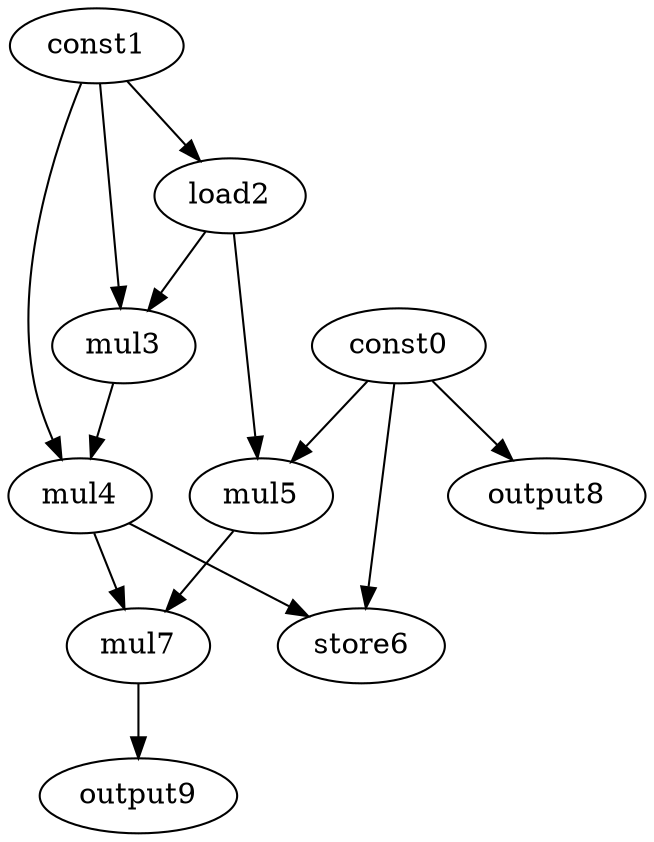 digraph G { 
const0[opcode=const]; 
const1[opcode=const]; 
load2[opcode=load]; 
mul3[opcode=mul]; 
mul4[opcode=mul]; 
mul5[opcode=mul]; 
store6[opcode=store]; 
mul7[opcode=mul]; 
output8[opcode=output]; 
output9[opcode=output]; 
const1->load2[operand=0];
const0->output8[operand=0];
const1->mul3[operand=0];
load2->mul3[operand=1];
const0->mul5[operand=0];
load2->mul5[operand=1];
const1->mul4[operand=0];
mul3->mul4[operand=1];
const0->store6[operand=0];
mul4->store6[operand=1];
mul4->mul7[operand=0];
mul5->mul7[operand=1];
mul7->output9[operand=0];
}
